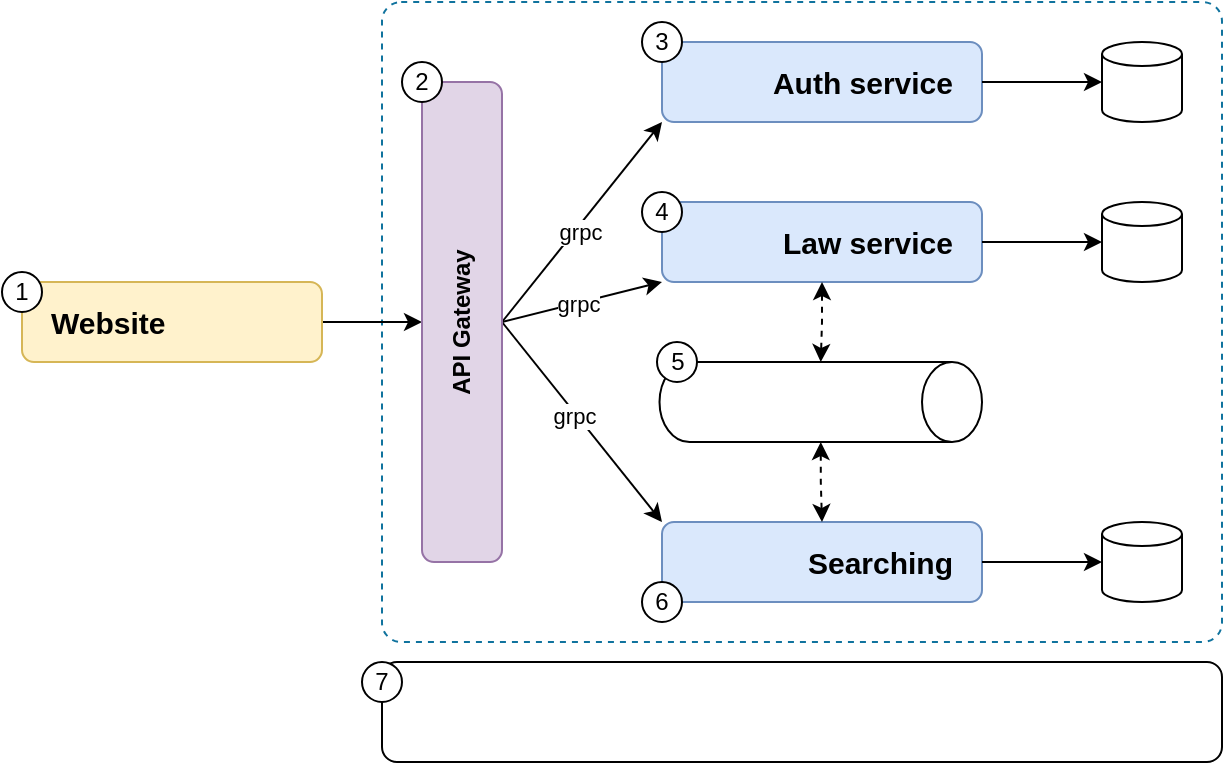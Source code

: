 <mxfile version="22.1.3" type="device">
  <diagram name="Page-1" id="VFcDQB4aFmFoAc6JzZJj">
    <mxGraphModel dx="595" dy="427" grid="1" gridSize="10" guides="1" tooltips="1" connect="1" arrows="1" fold="1" page="1" pageScale="1" pageWidth="4681" pageHeight="3300" math="0" shadow="0">
      <root>
        <mxCell id="0" />
        <mxCell id="1" parent="0" />
        <mxCell id="B6WssuKIhCTXysGa1sgd-14" value="" style="rounded=1;whiteSpace=wrap;html=1;dashed=1;fillColor=none;strokeColor=#10739e;arcSize=3;" vertex="1" parent="1">
          <mxGeometry x="380" y="180" width="420" height="320" as="geometry" />
        </mxCell>
        <mxCell id="y4XwITTljBbVvZWU0SnO-6" value="&lt;font style=&quot;font-size: 15px;&quot;&gt;&lt;b&gt;Auth service&amp;nbsp; &amp;nbsp;&lt;/b&gt;&lt;/font&gt;" style="rounded=1;whiteSpace=wrap;html=1;align=right;fillColor=#dae8fc;strokeColor=#6c8ebf;" parent="1" vertex="1">
          <mxGeometry x="520" y="200" width="160" height="40" as="geometry" />
        </mxCell>
        <mxCell id="y4XwITTljBbVvZWU0SnO-5" style="edgeStyle=orthogonalEdgeStyle;rounded=0;orthogonalLoop=1;jettySize=auto;html=1;exitX=1;exitY=0.5;exitDx=0;exitDy=0;entryX=0;entryY=0.5;entryDx=0;entryDy=0;" parent="1" source="y4XwITTljBbVvZWU0SnO-1" target="y4XwITTljBbVvZWU0SnO-3" edge="1">
          <mxGeometry relative="1" as="geometry" />
        </mxCell>
        <mxCell id="y4XwITTljBbVvZWU0SnO-1" value="&lt;b&gt;&lt;font style=&quot;font-size: 15px;&quot;&gt;&amp;nbsp; &amp;nbsp;Website&lt;/font&gt;&lt;/b&gt;" style="rounded=1;whiteSpace=wrap;html=1;align=left;fillColor=#fff2cc;strokeColor=#d6b656;" parent="1" vertex="1">
          <mxGeometry x="200" y="320" width="150" height="40" as="geometry" />
        </mxCell>
        <mxCell id="y4XwITTljBbVvZWU0SnO-2" value="" style="shape=image;verticalLabelPosition=bottom;labelBackgroundColor=default;verticalAlign=top;aspect=fixed;imageAspect=0;image=https://upload.wikimedia.org/wikipedia/commons/thumb/a/a7/React-icon.svg/1150px-React-icon.svg.png;" parent="1" vertex="1">
          <mxGeometry x="300" y="325" width="34.5" height="30" as="geometry" />
        </mxCell>
        <mxCell id="y4XwITTljBbVvZWU0SnO-12" style="rounded=0;orthogonalLoop=1;jettySize=auto;html=1;exitX=1;exitY=0.5;exitDx=0;exitDy=0;entryX=0;entryY=1;entryDx=0;entryDy=0;fillColor=#dae8fc;strokeColor=#000000;" parent="1" source="y4XwITTljBbVvZWU0SnO-3" target="y4XwITTljBbVvZWU0SnO-10" edge="1">
          <mxGeometry relative="1" as="geometry" />
        </mxCell>
        <mxCell id="y4XwITTljBbVvZWU0SnO-21" value="grpc" style="edgeLabel;html=1;align=center;verticalAlign=middle;resizable=0;points=[];" parent="y4XwITTljBbVvZWU0SnO-12" vertex="1" connectable="0">
          <mxGeometry x="-0.051" relative="1" as="geometry">
            <mxPoint as="offset" />
          </mxGeometry>
        </mxCell>
        <mxCell id="y4XwITTljBbVvZWU0SnO-15" style="rounded=0;orthogonalLoop=1;jettySize=auto;html=1;exitX=1;exitY=0.5;exitDx=0;exitDy=0;entryX=0;entryY=0;entryDx=0;entryDy=0;fillColor=#dae8fc;strokeColor=#000000;" parent="1" source="y4XwITTljBbVvZWU0SnO-3" target="y4XwITTljBbVvZWU0SnO-13" edge="1">
          <mxGeometry relative="1" as="geometry" />
        </mxCell>
        <mxCell id="y4XwITTljBbVvZWU0SnO-22" value="grpc" style="edgeLabel;html=1;align=center;verticalAlign=middle;resizable=0;points=[];" parent="y4XwITTljBbVvZWU0SnO-15" vertex="1" connectable="0">
          <mxGeometry x="-0.077" y="-1" relative="1" as="geometry">
            <mxPoint as="offset" />
          </mxGeometry>
        </mxCell>
        <mxCell id="y4XwITTljBbVvZWU0SnO-19" style="rounded=0;orthogonalLoop=1;jettySize=auto;html=1;exitX=1;exitY=0.5;exitDx=0;exitDy=0;fillColor=#dae8fc;strokeColor=#000000;entryX=0;entryY=1;entryDx=0;entryDy=0;" parent="1" source="y4XwITTljBbVvZWU0SnO-3" target="y4XwITTljBbVvZWU0SnO-6" edge="1">
          <mxGeometry relative="1" as="geometry">
            <mxPoint x="520" y="220" as="targetPoint" />
          </mxGeometry>
        </mxCell>
        <mxCell id="y4XwITTljBbVvZWU0SnO-20" value="grpc" style="edgeLabel;html=1;align=center;verticalAlign=middle;resizable=0;points=[];" parent="y4XwITTljBbVvZWU0SnO-19" vertex="1" connectable="0">
          <mxGeometry x="-0.079" y="-2" relative="1" as="geometry">
            <mxPoint as="offset" />
          </mxGeometry>
        </mxCell>
        <mxCell id="y4XwITTljBbVvZWU0SnO-3" value="API Gateway" style="rounded=1;whiteSpace=wrap;html=1;horizontal=0;fillColor=#e1d5e7;strokeColor=#9673a6;fontStyle=1" parent="1" vertex="1">
          <mxGeometry x="400" y="220" width="40" height="240" as="geometry" />
        </mxCell>
        <mxCell id="y4XwITTljBbVvZWU0SnO-7" value="" style="shape=image;verticalLabelPosition=bottom;labelBackgroundColor=default;verticalAlign=top;aspect=fixed;imageAspect=0;image=https://static-00.iconduck.com/assets.00/nestjs-icon-2048x2040-3rrvcej8.png;" parent="1" vertex="1">
          <mxGeometry x="530" y="205" width="30.13" height="30" as="geometry" />
        </mxCell>
        <mxCell id="y4XwITTljBbVvZWU0SnO-10" value="&lt;font style=&quot;font-size: 15px;&quot;&gt;&lt;b&gt;Law service&amp;nbsp; &amp;nbsp;&lt;/b&gt;&lt;/font&gt;" style="rounded=1;whiteSpace=wrap;html=1;align=right;fillColor=#dae8fc;strokeColor=#6c8ebf;" parent="1" vertex="1">
          <mxGeometry x="520" y="280" width="160" height="40" as="geometry" />
        </mxCell>
        <mxCell id="y4XwITTljBbVvZWU0SnO-11" value="" style="shape=image;verticalLabelPosition=bottom;labelBackgroundColor=default;verticalAlign=top;aspect=fixed;imageAspect=0;image=https://static-00.iconduck.com/assets.00/nestjs-icon-2048x2040-3rrvcej8.png;" parent="1" vertex="1">
          <mxGeometry x="530" y="285" width="30.13" height="30" as="geometry" />
        </mxCell>
        <mxCell id="y4XwITTljBbVvZWU0SnO-13" value="&lt;font style=&quot;font-size: 15px;&quot;&gt;&lt;b&gt;Searching&amp;nbsp; &amp;nbsp;&lt;/b&gt;&lt;/font&gt;" style="rounded=1;whiteSpace=wrap;html=1;align=right;fillColor=#dae8fc;strokeColor=#6c8ebf;" parent="1" vertex="1">
          <mxGeometry x="520" y="440" width="160" height="40" as="geometry" />
        </mxCell>
        <mxCell id="y4XwITTljBbVvZWU0SnO-16" value="" style="shape=image;verticalLabelPosition=bottom;labelBackgroundColor=default;verticalAlign=top;aspect=fixed;imageAspect=0;image=https://cdn.worldvectorlogo.com/logos/fastapi.svg;" parent="1" vertex="1">
          <mxGeometry x="530" y="445" width="30" height="30" as="geometry" />
        </mxCell>
        <mxCell id="y4XwITTljBbVvZWU0SnO-23" value="" style="shape=cylinder3;whiteSpace=wrap;html=1;boundedLbl=1;backgroundOutline=1;size=6.0;" parent="1" vertex="1">
          <mxGeometry x="740" y="200" width="40" height="40" as="geometry" />
        </mxCell>
        <mxCell id="B6WssuKIhCTXysGa1sgd-2" style="edgeStyle=orthogonalEdgeStyle;rounded=0;orthogonalLoop=1;jettySize=auto;html=1;exitX=1;exitY=0.5;exitDx=0;exitDy=0;entryX=0;entryY=0.5;entryDx=0;entryDy=0;entryPerimeter=0;fillColor=#d5e8d4;strokeColor=#000000;" edge="1" parent="1" source="y4XwITTljBbVvZWU0SnO-6" target="y4XwITTljBbVvZWU0SnO-23">
          <mxGeometry relative="1" as="geometry" />
        </mxCell>
        <mxCell id="B6WssuKIhCTXysGa1sgd-3" value="" style="shape=cylinder3;whiteSpace=wrap;html=1;boundedLbl=1;backgroundOutline=1;size=6.0;" vertex="1" parent="1">
          <mxGeometry x="740" y="280" width="40" height="40" as="geometry" />
        </mxCell>
        <mxCell id="B6WssuKIhCTXysGa1sgd-4" style="edgeStyle=orthogonalEdgeStyle;rounded=0;orthogonalLoop=1;jettySize=auto;html=1;exitX=1;exitY=0.5;exitDx=0;exitDy=0;entryX=0;entryY=0.5;entryDx=0;entryDy=0;entryPerimeter=0;fillColor=#d5e8d4;strokeColor=#000000;" edge="1" parent="1" source="y4XwITTljBbVvZWU0SnO-10" target="B6WssuKIhCTXysGa1sgd-3">
          <mxGeometry relative="1" as="geometry" />
        </mxCell>
        <mxCell id="B6WssuKIhCTXysGa1sgd-5" value="" style="shape=cylinder3;whiteSpace=wrap;html=1;boundedLbl=1;backgroundOutline=1;size=6.0;" vertex="1" parent="1">
          <mxGeometry x="740" y="440" width="40" height="40" as="geometry" />
        </mxCell>
        <mxCell id="B6WssuKIhCTXysGa1sgd-6" style="edgeStyle=orthogonalEdgeStyle;rounded=0;orthogonalLoop=1;jettySize=auto;html=1;exitX=1;exitY=0.5;exitDx=0;exitDy=0;entryX=0;entryY=0.5;entryDx=0;entryDy=0;entryPerimeter=0;fillColor=#d5e8d4;strokeColor=#000000;" edge="1" parent="1" source="y4XwITTljBbVvZWU0SnO-13" target="B6WssuKIhCTXysGa1sgd-5">
          <mxGeometry relative="1" as="geometry" />
        </mxCell>
        <mxCell id="B6WssuKIhCTXysGa1sgd-10" value="" style="group" vertex="1" connectable="0" parent="1">
          <mxGeometry x="537.5" y="360" width="125" height="100.63" as="geometry" />
        </mxCell>
        <mxCell id="B6WssuKIhCTXysGa1sgd-1" value="" style="shape=cylinder3;whiteSpace=wrap;html=1;boundedLbl=1;backgroundOutline=1;size=15;rotation=90;" vertex="1" parent="B6WssuKIhCTXysGa1sgd-10">
          <mxGeometry x="41.88" y="-60.62" width="40" height="161.25" as="geometry" />
        </mxCell>
        <mxCell id="y4XwITTljBbVvZWU0SnO-35" value="" style="shape=image;verticalLabelPosition=bottom;labelBackgroundColor=default;verticalAlign=top;aspect=fixed;imageAspect=0;image=https://kafka.apache.org/images/apache-kafka.png;clipPath=inset(28% 4% 28.33% 4%);rotation=0;" parent="B6WssuKIhCTXysGa1sgd-10" vertex="1">
          <mxGeometry x="20.77" y="5" width="63.2" height="30" as="geometry" />
        </mxCell>
        <mxCell id="B6WssuKIhCTXysGa1sgd-11" style="edgeStyle=orthogonalEdgeStyle;rounded=0;orthogonalLoop=1;jettySize=auto;html=1;exitX=0.5;exitY=1;exitDx=0;exitDy=0;entryX=0;entryY=0.5;entryDx=0;entryDy=0;entryPerimeter=0;startArrow=classic;startFill=1;dashed=1;" edge="1" parent="1" source="y4XwITTljBbVvZWU0SnO-10" target="B6WssuKIhCTXysGa1sgd-1">
          <mxGeometry relative="1" as="geometry" />
        </mxCell>
        <mxCell id="B6WssuKIhCTXysGa1sgd-12" style="edgeStyle=orthogonalEdgeStyle;rounded=0;orthogonalLoop=1;jettySize=auto;html=1;exitX=1;exitY=0.5;exitDx=0;exitDy=0;exitPerimeter=0;entryX=0.5;entryY=0;entryDx=0;entryDy=0;startArrow=classic;startFill=1;dashed=1;" edge="1" parent="1" source="B6WssuKIhCTXysGa1sgd-1" target="y4XwITTljBbVvZWU0SnO-13">
          <mxGeometry relative="1" as="geometry" />
        </mxCell>
        <mxCell id="B6WssuKIhCTXysGa1sgd-15" value="" style="rounded=1;whiteSpace=wrap;html=1;align=left;" vertex="1" parent="1">
          <mxGeometry x="380" y="510" width="420" height="50" as="geometry" />
        </mxCell>
        <mxCell id="B6WssuKIhCTXysGa1sgd-18" value="" style="shape=image;verticalLabelPosition=bottom;labelBackgroundColor=default;verticalAlign=top;aspect=fixed;imageAspect=0;image=https://opentelemetry.io/img/social/logo-wordmark-001.png;" vertex="1" parent="1">
          <mxGeometry x="390" y="515" width="76.43" height="40" as="geometry" />
        </mxCell>
        <mxCell id="B6WssuKIhCTXysGa1sgd-24" value="" style="shape=image;verticalLabelPosition=bottom;labelBackgroundColor=default;verticalAlign=top;aspect=fixed;imageAspect=0;image=https://landscape.cncf.io/logos/grafana-tempo.svg;" vertex="1" parent="1">
          <mxGeometry x="710" y="515" width="76.27" height="40" as="geometry" />
        </mxCell>
        <mxCell id="B6WssuKIhCTXysGa1sgd-25" value="" style="shape=image;verticalLabelPosition=bottom;labelBackgroundColor=default;verticalAlign=top;aspect=fixed;imageAspect=0;image=https://landscape.cncf.io/logos/grafana.svg;" vertex="1" parent="1">
          <mxGeometry x="560.13" y="515" width="39.2" height="40" as="geometry" />
        </mxCell>
        <mxCell id="B6WssuKIhCTXysGa1sgd-26" value="" style="shape=image;verticalLabelPosition=bottom;labelBackgroundColor=default;verticalAlign=top;aspect=fixed;imageAspect=0;image=https://landscape.cncf.io/logos/grafana-loki.svg;" vertex="1" parent="1">
          <mxGeometry x="620" y="515" width="64.8" height="40" as="geometry" />
        </mxCell>
        <mxCell id="B6WssuKIhCTXysGa1sgd-27" value="" style="shape=image;verticalLabelPosition=bottom;labelBackgroundColor=default;verticalAlign=top;aspect=fixed;imageAspect=0;image=https://landscape.cncf.io/logos/prometheus.svg;" vertex="1" parent="1">
          <mxGeometry x="491.37" y="515" width="46.13" height="40" as="geometry" />
        </mxCell>
        <mxCell id="B6WssuKIhCTXysGa1sgd-28" value="1" style="ellipse;whiteSpace=wrap;html=1;aspect=fixed;" vertex="1" parent="1">
          <mxGeometry x="190" y="315" width="20" height="20" as="geometry" />
        </mxCell>
        <mxCell id="B6WssuKIhCTXysGa1sgd-29" value="2" style="ellipse;whiteSpace=wrap;html=1;aspect=fixed;" vertex="1" parent="1">
          <mxGeometry x="390" y="210" width="20" height="20" as="geometry" />
        </mxCell>
        <mxCell id="B6WssuKIhCTXysGa1sgd-30" value="3" style="ellipse;whiteSpace=wrap;html=1;aspect=fixed;" vertex="1" parent="1">
          <mxGeometry x="510" y="190" width="20" height="20" as="geometry" />
        </mxCell>
        <mxCell id="B6WssuKIhCTXysGa1sgd-31" value="4" style="ellipse;whiteSpace=wrap;html=1;aspect=fixed;" vertex="1" parent="1">
          <mxGeometry x="510" y="275" width="20" height="20" as="geometry" />
        </mxCell>
        <mxCell id="B6WssuKIhCTXysGa1sgd-33" value="6" style="ellipse;whiteSpace=wrap;html=1;aspect=fixed;" vertex="1" parent="1">
          <mxGeometry x="510" y="470" width="20" height="20" as="geometry" />
        </mxCell>
        <mxCell id="B6WssuKIhCTXysGa1sgd-34" value="7" style="ellipse;whiteSpace=wrap;html=1;aspect=fixed;" vertex="1" parent="1">
          <mxGeometry x="370" y="510" width="20" height="20" as="geometry" />
        </mxCell>
        <mxCell id="B6WssuKIhCTXysGa1sgd-32" value="5" style="ellipse;whiteSpace=wrap;html=1;aspect=fixed;flipH=1;" vertex="1" parent="1">
          <mxGeometry x="517.5" y="350" width="20" height="20" as="geometry" />
        </mxCell>
      </root>
    </mxGraphModel>
  </diagram>
</mxfile>
